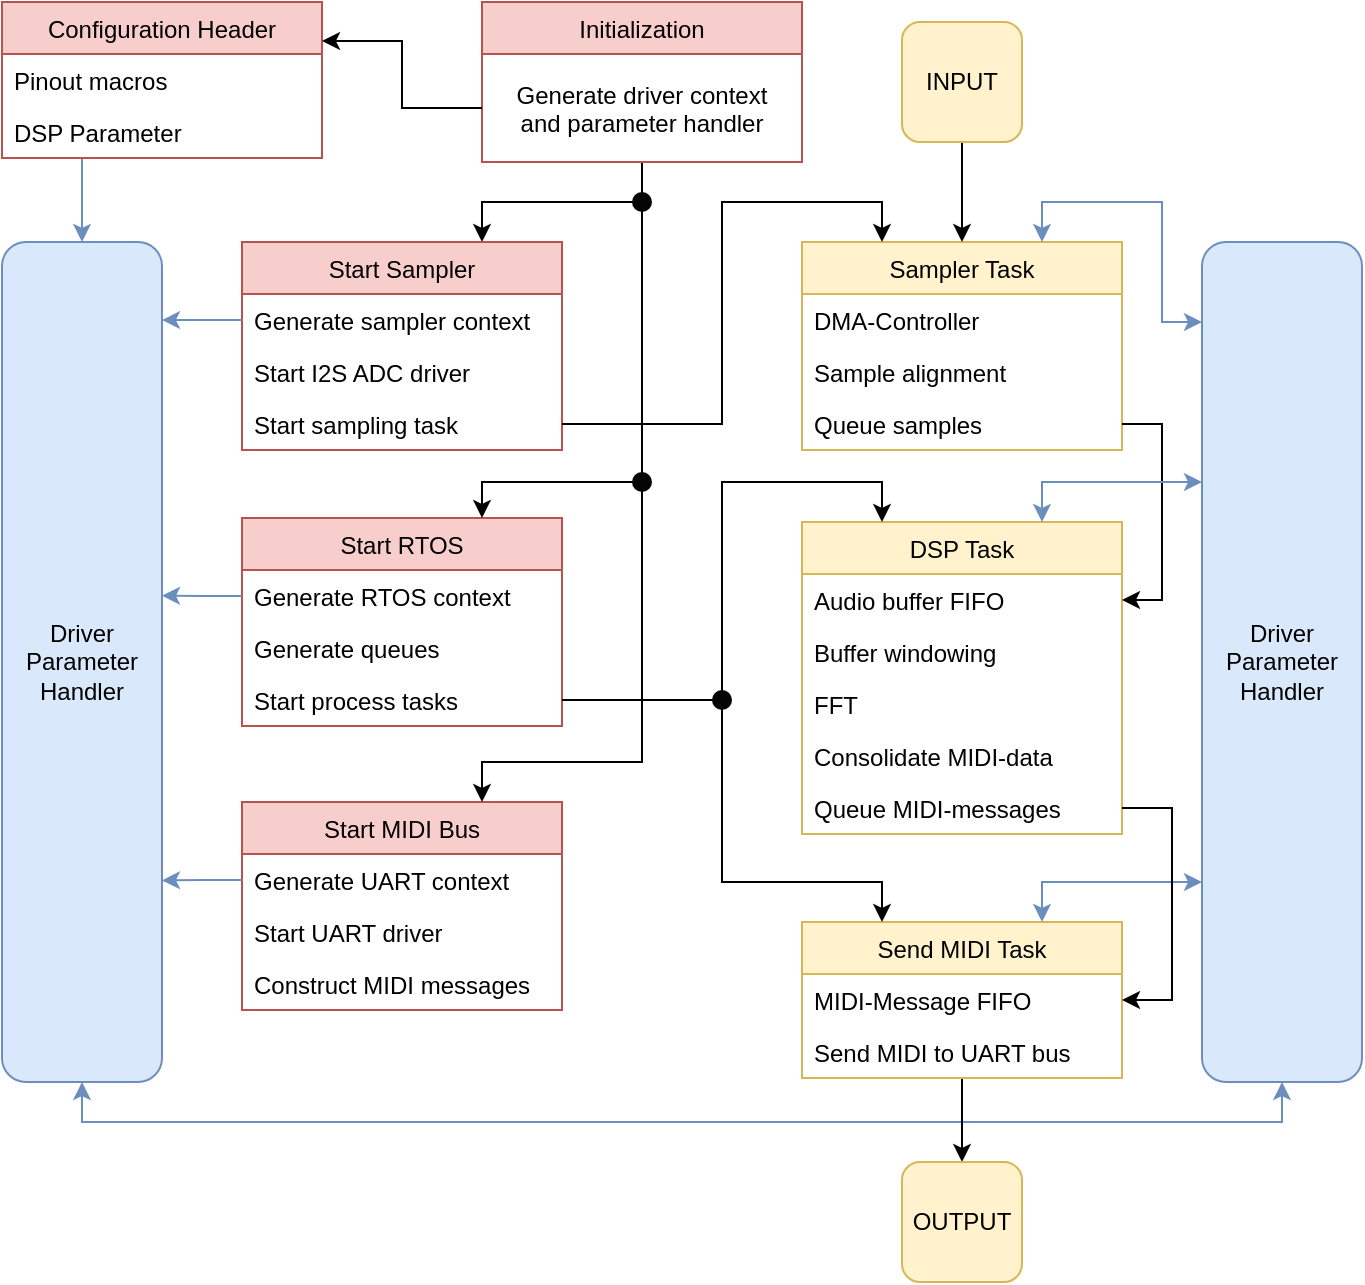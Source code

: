 <mxfile version="16.1.2" type="device"><diagram id="5DNVmdej--f1iPxfe7JB" name="Page-1"><mxGraphModel dx="907" dy="843" grid="1" gridSize="10" guides="1" tooltips="1" connect="1" arrows="1" fold="1" page="1" pageScale="1" pageWidth="1169" pageHeight="827" math="0" shadow="0"><root><mxCell id="0"/><mxCell id="1" parent="0"/><mxCell id="0iVhf84i8YpMbponydFF-29" value="Start RTOS" style="swimlane;fontStyle=0;childLayout=stackLayout;horizontal=1;startSize=26;fillColor=#f8cecc;horizontalStack=0;resizeParent=1;resizeParentMax=0;resizeLast=0;collapsible=1;marginBottom=0;strokeColor=#b85450;" parent="1" vertex="1"><mxGeometry x="360" y="298" width="160" height="104" as="geometry"/></mxCell><mxCell id="0iVhf84i8YpMbponydFF-76" value="Generate RTOS context" style="text;strokeColor=none;fillColor=none;align=left;verticalAlign=top;spacingLeft=4;spacingRight=4;overflow=hidden;rotatable=0;points=[[0,0.5],[1,0.5]];portConstraint=eastwest;" parent="0iVhf84i8YpMbponydFF-29" vertex="1"><mxGeometry y="26" width="160" height="26" as="geometry"/></mxCell><mxCell id="0iVhf84i8YpMbponydFF-30" value="Generate queues" style="text;strokeColor=none;fillColor=none;align=left;verticalAlign=top;spacingLeft=4;spacingRight=4;overflow=hidden;rotatable=0;points=[[0,0.5],[1,0.5]];portConstraint=eastwest;" parent="0iVhf84i8YpMbponydFF-29" vertex="1"><mxGeometry y="52" width="160" height="26" as="geometry"/></mxCell><mxCell id="0iVhf84i8YpMbponydFF-31" value="Start process tasks" style="text;strokeColor=none;fillColor=none;align=left;verticalAlign=top;spacingLeft=4;spacingRight=4;overflow=hidden;rotatable=0;points=[[0,0.5],[1,0.5]];portConstraint=eastwest;" parent="0iVhf84i8YpMbponydFF-29" vertex="1"><mxGeometry y="78" width="160" height="26" as="geometry"/></mxCell><mxCell id="0iVhf84i8YpMbponydFF-33" value="Start MIDI Bus" style="swimlane;fontStyle=0;childLayout=stackLayout;horizontal=1;startSize=26;fillColor=#f8cecc;horizontalStack=0;resizeParent=1;resizeParentMax=0;resizeLast=0;collapsible=1;marginBottom=0;strokeColor=#b85450;" parent="1" vertex="1"><mxGeometry x="360" y="440" width="160" height="104" as="geometry"/></mxCell><mxCell id="0iVhf84i8YpMbponydFF-34" value="Generate UART context" style="text;strokeColor=none;fillColor=none;align=left;verticalAlign=top;spacingLeft=4;spacingRight=4;overflow=hidden;rotatable=0;points=[[0,0.5],[1,0.5]];portConstraint=eastwest;" parent="0iVhf84i8YpMbponydFF-33" vertex="1"><mxGeometry y="26" width="160" height="26" as="geometry"/></mxCell><mxCell id="0iVhf84i8YpMbponydFF-35" value="Start UART driver" style="text;strokeColor=none;fillColor=none;align=left;verticalAlign=top;spacingLeft=4;spacingRight=4;overflow=hidden;rotatable=0;points=[[0,0.5],[1,0.5]];portConstraint=eastwest;" parent="0iVhf84i8YpMbponydFF-33" vertex="1"><mxGeometry y="52" width="160" height="26" as="geometry"/></mxCell><mxCell id="0iVhf84i8YpMbponydFF-36" value="Construct MIDI messages" style="text;strokeColor=none;fillColor=none;align=left;verticalAlign=top;spacingLeft=4;spacingRight=4;overflow=hidden;rotatable=0;points=[[0,0.5],[1,0.5]];portConstraint=eastwest;" parent="0iVhf84i8YpMbponydFF-33" vertex="1"><mxGeometry y="78" width="160" height="26" as="geometry"/></mxCell><mxCell id="0iVhf84i8YpMbponydFF-174" style="edgeStyle=orthogonalEdgeStyle;rounded=0;orthogonalLoop=1;jettySize=auto;html=1;exitX=0.5;exitY=1;exitDx=0;exitDy=0;entryX=0.75;entryY=0;entryDx=0;entryDy=0;fontColor=default;" parent="1" source="0iVhf84i8YpMbponydFF-37" target="0iVhf84i8YpMbponydFF-55" edge="1"><mxGeometry relative="1" as="geometry"/></mxCell><mxCell id="0iVhf84i8YpMbponydFF-176" style="edgeStyle=orthogonalEdgeStyle;rounded=0;orthogonalLoop=1;jettySize=auto;html=1;exitX=0.5;exitY=1;exitDx=0;exitDy=0;entryX=0.75;entryY=0;entryDx=0;entryDy=0;fontColor=default;" parent="1" source="0iVhf84i8YpMbponydFF-37" target="0iVhf84i8YpMbponydFF-29" edge="1"><mxGeometry relative="1" as="geometry"><Array as="points"><mxPoint x="560" y="280"/><mxPoint x="480" y="280"/></Array></mxGeometry></mxCell><mxCell id="0iVhf84i8YpMbponydFF-177" style="edgeStyle=orthogonalEdgeStyle;rounded=0;orthogonalLoop=1;jettySize=auto;html=1;entryX=0.75;entryY=0;entryDx=0;entryDy=0;fontColor=default;" parent="1" source="0iVhf84i8YpMbponydFF-37" target="0iVhf84i8YpMbponydFF-33" edge="1"><mxGeometry relative="1" as="geometry"><Array as="points"><mxPoint x="560" y="420"/><mxPoint x="480" y="420"/></Array></mxGeometry></mxCell><mxCell id="0iVhf84i8YpMbponydFF-37" value="Initialization" style="swimlane;fontStyle=0;childLayout=stackLayout;horizontal=1;startSize=26;fillColor=#f8cecc;horizontalStack=0;resizeParent=1;resizeParentMax=0;resizeLast=0;collapsible=1;marginBottom=0;strokeColor=#b85450;" parent="1" vertex="1"><mxGeometry x="480" y="40" width="160" height="80" as="geometry"/></mxCell><mxCell id="0iVhf84i8YpMbponydFF-38" value="Generate driver context&#10;and parameter handler" style="text;strokeColor=none;fillColor=none;align=center;verticalAlign=middle;spacingLeft=4;spacingRight=4;overflow=hidden;rotatable=0;points=[[0,0.5],[1,0.5]];portConstraint=eastwest;" parent="0iVhf84i8YpMbponydFF-37" vertex="1"><mxGeometry y="26" width="160" height="54" as="geometry"/></mxCell><mxCell id="0iVhf84i8YpMbponydFF-141" style="edgeStyle=orthogonalEdgeStyle;rounded=0;orthogonalLoop=1;jettySize=auto;html=1;exitX=0.25;exitY=1;exitDx=0;exitDy=0;entryX=0.5;entryY=0;entryDx=0;entryDy=0;fillColor=#dae8fc;strokeColor=#6c8ebf;" parent="1" source="0iVhf84i8YpMbponydFF-41" target="0iVhf84i8YpMbponydFF-49" edge="1"><mxGeometry relative="1" as="geometry"/></mxCell><mxCell id="0iVhf84i8YpMbponydFF-41" value="Configuration Header" style="swimlane;fontStyle=0;childLayout=stackLayout;horizontal=1;startSize=26;fillColor=#f8cecc;horizontalStack=0;resizeParent=1;resizeParentMax=0;resizeLast=0;collapsible=1;marginBottom=0;strokeColor=#b85450;" parent="1" vertex="1"><mxGeometry x="240" y="40" width="160" height="78" as="geometry"/></mxCell><mxCell id="0iVhf84i8YpMbponydFF-42" value="Pinout macros" style="text;strokeColor=none;fillColor=none;align=left;verticalAlign=top;spacingLeft=4;spacingRight=4;overflow=hidden;rotatable=0;points=[[0,0.5],[1,0.5]];portConstraint=eastwest;" parent="0iVhf84i8YpMbponydFF-41" vertex="1"><mxGeometry y="26" width="160" height="26" as="geometry"/></mxCell><mxCell id="0iVhf84i8YpMbponydFF-43" value="DSP Parameter" style="text;strokeColor=none;fillColor=none;align=left;verticalAlign=top;spacingLeft=4;spacingRight=4;overflow=hidden;rotatable=0;points=[[0,0.5],[1,0.5]];portConstraint=eastwest;" parent="0iVhf84i8YpMbponydFF-41" vertex="1"><mxGeometry y="52" width="160" height="26" as="geometry"/></mxCell><mxCell id="0iVhf84i8YpMbponydFF-132" style="edgeStyle=orthogonalEdgeStyle;rounded=0;orthogonalLoop=1;jettySize=auto;html=1;exitX=0.5;exitY=1;exitDx=0;exitDy=0;entryX=0.5;entryY=1;entryDx=0;entryDy=0;fillColor=#dae8fc;strokeColor=#6c8ebf;startArrow=classic;startFill=1;" parent="1" source="0iVhf84i8YpMbponydFF-49" target="0iVhf84i8YpMbponydFF-131" edge="1"><mxGeometry relative="1" as="geometry"><Array as="points"><mxPoint x="280" y="600"/><mxPoint x="880" y="600"/></Array></mxGeometry></mxCell><mxCell id="0iVhf84i8YpMbponydFF-49" value="Driver&lt;br&gt;Parameter&lt;br&gt;Handler" style="rounded=1;whiteSpace=wrap;html=1;fillColor=#dae8fc;strokeColor=#6c8ebf;" parent="1" vertex="1"><mxGeometry x="240" y="160" width="80" height="420" as="geometry"/></mxCell><mxCell id="0iVhf84i8YpMbponydFF-55" value="Start Sampler" style="swimlane;fontStyle=0;childLayout=stackLayout;horizontal=1;startSize=26;fillColor=#f8cecc;horizontalStack=0;resizeParent=1;resizeParentMax=0;resizeLast=0;collapsible=1;marginBottom=0;strokeColor=#b85450;" parent="1" vertex="1"><mxGeometry x="360" y="160" width="160" height="104" as="geometry"><mxRectangle x="580" y="410" width="110" height="26" as="alternateBounds"/></mxGeometry></mxCell><mxCell id="0iVhf84i8YpMbponydFF-77" value="Generate sampler context" style="text;strokeColor=none;fillColor=none;align=left;verticalAlign=top;spacingLeft=4;spacingRight=4;overflow=hidden;rotatable=0;points=[[0,0.5],[1,0.5]];portConstraint=eastwest;" parent="0iVhf84i8YpMbponydFF-55" vertex="1"><mxGeometry y="26" width="160" height="26" as="geometry"/></mxCell><mxCell id="0iVhf84i8YpMbponydFF-56" value="Start I2S ADC driver" style="text;strokeColor=none;fillColor=none;align=left;verticalAlign=top;spacingLeft=4;spacingRight=4;overflow=hidden;rotatable=0;points=[[0,0.5],[1,0.5]];portConstraint=eastwest;" parent="0iVhf84i8YpMbponydFF-55" vertex="1"><mxGeometry y="52" width="160" height="26" as="geometry"/></mxCell><mxCell id="0iVhf84i8YpMbponydFF-78" value="Start sampling task" style="text;strokeColor=none;fillColor=none;align=left;verticalAlign=top;spacingLeft=4;spacingRight=4;overflow=hidden;rotatable=0;points=[[0,0.5],[1,0.5]];portConstraint=eastwest;" parent="0iVhf84i8YpMbponydFF-55" vertex="1"><mxGeometry y="78" width="160" height="26" as="geometry"/></mxCell><mxCell id="0iVhf84i8YpMbponydFF-100" value="DSP Task" style="swimlane;fontStyle=0;childLayout=stackLayout;horizontal=1;startSize=26;fillColor=#fff2cc;horizontalStack=0;resizeParent=1;resizeParentMax=0;resizeLast=0;collapsible=1;marginBottom=0;strokeColor=#d6b656;" parent="1" vertex="1"><mxGeometry x="640" y="300" width="160" height="156" as="geometry"/></mxCell><mxCell id="0iVhf84i8YpMbponydFF-101" value="Audio buffer FIFO" style="text;strokeColor=none;fillColor=none;align=left;verticalAlign=top;spacingLeft=4;spacingRight=4;overflow=hidden;rotatable=0;points=[[0,0.5],[1,0.5]];portConstraint=eastwest;" parent="0iVhf84i8YpMbponydFF-100" vertex="1"><mxGeometry y="26" width="160" height="26" as="geometry"/></mxCell><mxCell id="0iVhf84i8YpMbponydFF-102" value="Buffer windowing" style="text;strokeColor=none;fillColor=none;align=left;verticalAlign=top;spacingLeft=4;spacingRight=4;overflow=hidden;rotatable=0;points=[[0,0.5],[1,0.5]];portConstraint=eastwest;" parent="0iVhf84i8YpMbponydFF-100" vertex="1"><mxGeometry y="52" width="160" height="26" as="geometry"/></mxCell><mxCell id="0iVhf84i8YpMbponydFF-116" value="FFT" style="text;strokeColor=none;fillColor=none;align=left;verticalAlign=top;spacingLeft=4;spacingRight=4;overflow=hidden;rotatable=0;points=[[0,0.5],[1,0.5]];portConstraint=eastwest;" parent="0iVhf84i8YpMbponydFF-100" vertex="1"><mxGeometry y="78" width="160" height="26" as="geometry"/></mxCell><mxCell id="0iVhf84i8YpMbponydFF-127" value="Consolidate MIDI-data" style="text;strokeColor=none;fillColor=none;align=left;verticalAlign=top;spacingLeft=4;spacingRight=4;overflow=hidden;rotatable=0;points=[[0,0.5],[1,0.5]];portConstraint=eastwest;" parent="0iVhf84i8YpMbponydFF-100" vertex="1"><mxGeometry y="104" width="160" height="26" as="geometry"/></mxCell><mxCell id="0iVhf84i8YpMbponydFF-103" value="Queue MIDI-messages" style="text;strokeColor=none;fillColor=none;align=left;verticalAlign=top;spacingLeft=4;spacingRight=4;overflow=hidden;rotatable=0;points=[[0,0.5],[1,0.5]];portConstraint=eastwest;" parent="0iVhf84i8YpMbponydFF-100" vertex="1"><mxGeometry y="130" width="160" height="26" as="geometry"/></mxCell><mxCell id="0iVhf84i8YpMbponydFF-155" style="edgeStyle=orthogonalEdgeStyle;rounded=0;orthogonalLoop=1;jettySize=auto;html=1;entryX=0.5;entryY=0;entryDx=0;entryDy=0;fontColor=default;" parent="1" source="0iVhf84i8YpMbponydFF-104" target="0iVhf84i8YpMbponydFF-154" edge="1"><mxGeometry relative="1" as="geometry"/></mxCell><mxCell id="0iVhf84i8YpMbponydFF-178" style="edgeStyle=orthogonalEdgeStyle;rounded=0;orthogonalLoop=1;jettySize=auto;html=1;exitX=0.75;exitY=0;exitDx=0;exitDy=0;entryX=0;entryY=0.762;entryDx=0;entryDy=0;entryPerimeter=0;fontColor=default;startArrow=classic;startFill=1;fillColor=#dae8fc;strokeColor=#6c8ebf;" parent="1" source="0iVhf84i8YpMbponydFF-104" target="0iVhf84i8YpMbponydFF-131" edge="1"><mxGeometry relative="1" as="geometry"/></mxCell><mxCell id="0iVhf84i8YpMbponydFF-104" value="Send MIDI Task" style="swimlane;fontStyle=0;childLayout=stackLayout;horizontal=1;startSize=26;fillColor=#fff2cc;horizontalStack=0;resizeParent=1;resizeParentMax=0;resizeLast=0;collapsible=1;marginBottom=0;strokeColor=#d6b656;" parent="1" vertex="1"><mxGeometry x="640" y="500" width="160" height="78" as="geometry"/></mxCell><mxCell id="0iVhf84i8YpMbponydFF-105" value="MIDI-Message FIFO" style="text;strokeColor=none;fillColor=none;align=left;verticalAlign=top;spacingLeft=4;spacingRight=4;overflow=hidden;rotatable=0;points=[[0,0.5],[1,0.5]];portConstraint=eastwest;" parent="0iVhf84i8YpMbponydFF-104" vertex="1"><mxGeometry y="26" width="160" height="26" as="geometry"/></mxCell><mxCell id="0iVhf84i8YpMbponydFF-106" value="Send MIDI to UART bus" style="text;strokeColor=none;fillColor=none;align=left;verticalAlign=top;spacingLeft=4;spacingRight=4;overflow=hidden;rotatable=0;points=[[0,0.5],[1,0.5]];portConstraint=eastwest;" parent="0iVhf84i8YpMbponydFF-104" vertex="1"><mxGeometry y="52" width="160" height="26" as="geometry"/></mxCell><mxCell id="0iVhf84i8YpMbponydFF-108" value="Sampler Task" style="swimlane;fontStyle=0;childLayout=stackLayout;horizontal=1;startSize=26;fillColor=#fff2cc;horizontalStack=0;resizeParent=1;resizeParentMax=0;resizeLast=0;collapsible=1;marginBottom=0;strokeColor=#d6b656;" parent="1" vertex="1"><mxGeometry x="640" y="160" width="160" height="104" as="geometry"/></mxCell><mxCell id="0iVhf84i8YpMbponydFF-109" value="DMA-Controller" style="text;strokeColor=none;fillColor=none;align=left;verticalAlign=top;spacingLeft=4;spacingRight=4;overflow=hidden;rotatable=0;points=[[0,0.5],[1,0.5]];portConstraint=eastwest;" parent="0iVhf84i8YpMbponydFF-108" vertex="1"><mxGeometry y="26" width="160" height="26" as="geometry"/></mxCell><mxCell id="0iVhf84i8YpMbponydFF-129" value="Sample alignment" style="text;strokeColor=none;fillColor=none;align=left;verticalAlign=top;spacingLeft=4;spacingRight=4;overflow=hidden;rotatable=0;points=[[0,0.5],[1,0.5]];portConstraint=eastwest;" parent="0iVhf84i8YpMbponydFF-108" vertex="1"><mxGeometry y="52" width="160" height="26" as="geometry"/></mxCell><mxCell id="0iVhf84i8YpMbponydFF-114" value="Queue samples" style="text;strokeColor=none;fillColor=none;align=left;verticalAlign=top;spacingLeft=4;spacingRight=4;overflow=hidden;rotatable=0;points=[[0,0.5],[1,0.5]];portConstraint=eastwest;" parent="0iVhf84i8YpMbponydFF-108" vertex="1"><mxGeometry y="78" width="160" height="26" as="geometry"/></mxCell><mxCell id="0iVhf84i8YpMbponydFF-115" style="edgeStyle=orthogonalEdgeStyle;rounded=0;orthogonalLoop=1;jettySize=auto;html=1;exitX=1;exitY=0.5;exitDx=0;exitDy=0;entryX=1;entryY=0.5;entryDx=0;entryDy=0;" parent="1" source="0iVhf84i8YpMbponydFF-114" target="0iVhf84i8YpMbponydFF-101" edge="1"><mxGeometry relative="1" as="geometry"/></mxCell><mxCell id="0iVhf84i8YpMbponydFF-118" style="edgeStyle=orthogonalEdgeStyle;rounded=0;orthogonalLoop=1;jettySize=auto;html=1;exitX=0;exitY=0.5;exitDx=0;exitDy=0;entryX=1;entryY=0.25;entryDx=0;entryDy=0;" parent="1" source="0iVhf84i8YpMbponydFF-38" target="0iVhf84i8YpMbponydFF-41" edge="1"><mxGeometry relative="1" as="geometry"/></mxCell><mxCell id="0iVhf84i8YpMbponydFF-121" style="edgeStyle=orthogonalEdgeStyle;rounded=0;orthogonalLoop=1;jettySize=auto;html=1;entryX=0.25;entryY=0;entryDx=0;entryDy=0;" parent="1" source="0iVhf84i8YpMbponydFF-78" target="0iVhf84i8YpMbponydFF-108" edge="1"><mxGeometry relative="1" as="geometry"><Array as="points"><mxPoint x="600" y="251"/><mxPoint x="600" y="140"/><mxPoint x="680" y="140"/></Array></mxGeometry></mxCell><mxCell id="0iVhf84i8YpMbponydFF-122" style="edgeStyle=orthogonalEdgeStyle;rounded=0;orthogonalLoop=1;jettySize=auto;html=1;entryX=0.25;entryY=0;entryDx=0;entryDy=0;" parent="1" source="0iVhf84i8YpMbponydFF-31" target="0iVhf84i8YpMbponydFF-100" edge="1"><mxGeometry relative="1" as="geometry"><mxPoint x="720" y="280" as="targetPoint"/><Array as="points"><mxPoint x="600" y="389"/><mxPoint x="600" y="280"/><mxPoint x="680" y="280"/></Array></mxGeometry></mxCell><mxCell id="0iVhf84i8YpMbponydFF-123" style="edgeStyle=orthogonalEdgeStyle;rounded=0;orthogonalLoop=1;jettySize=auto;html=1;entryX=0.25;entryY=0;entryDx=0;entryDy=0;" parent="1" source="0iVhf84i8YpMbponydFF-31" target="0iVhf84i8YpMbponydFF-104" edge="1"><mxGeometry relative="1" as="geometry"><Array as="points"><mxPoint x="600" y="389"/><mxPoint x="600" y="480"/><mxPoint x="680" y="480"/></Array></mxGeometry></mxCell><mxCell id="0iVhf84i8YpMbponydFF-124" value="" style="shape=ellipse;fillColor=#050505;strokeColor=none;html=1;sketch=0;" parent="1" vertex="1"><mxGeometry x="595" y="384" width="10" height="10" as="geometry"/></mxCell><mxCell id="0iVhf84i8YpMbponydFF-125" value="" style="shape=ellipse;fillColor=#050505;strokeColor=none;html=1;sketch=0;" parent="1" vertex="1"><mxGeometry x="555" y="275" width="10" height="10" as="geometry"/></mxCell><mxCell id="0iVhf84i8YpMbponydFF-126" value="" style="shape=ellipse;fillColor=#050505;strokeColor=none;html=1;sketch=0;" parent="1" vertex="1"><mxGeometry x="555" y="135" width="10" height="10" as="geometry"/></mxCell><mxCell id="0iVhf84i8YpMbponydFF-128" style="edgeStyle=orthogonalEdgeStyle;rounded=0;orthogonalLoop=1;jettySize=auto;html=1;entryX=1;entryY=0.5;entryDx=0;entryDy=0;exitX=1;exitY=0.5;exitDx=0;exitDy=0;" parent="1" source="0iVhf84i8YpMbponydFF-103" target="0iVhf84i8YpMbponydFF-105" edge="1"><mxGeometry relative="1" as="geometry"><Array as="points"><mxPoint x="825" y="443"/><mxPoint x="825" y="539"/></Array></mxGeometry></mxCell><mxCell id="0iVhf84i8YpMbponydFF-144" style="edgeStyle=orthogonalEdgeStyle;rounded=0;orthogonalLoop=1;jettySize=auto;html=1;entryX=0.75;entryY=0;entryDx=0;entryDy=0;fillColor=#dae8fc;strokeColor=#6c8ebf;startArrow=classic;startFill=1;" parent="1" source="0iVhf84i8YpMbponydFF-131" target="0iVhf84i8YpMbponydFF-108" edge="1"><mxGeometry relative="1" as="geometry"><Array as="points"><mxPoint x="820" y="200"/><mxPoint x="820" y="140"/><mxPoint x="760" y="140"/></Array></mxGeometry></mxCell><mxCell id="0iVhf84i8YpMbponydFF-145" style="edgeStyle=orthogonalEdgeStyle;rounded=0;orthogonalLoop=1;jettySize=auto;html=1;entryX=0.75;entryY=0;entryDx=0;entryDy=0;fillColor=#dae8fc;strokeColor=#6c8ebf;startArrow=classic;startFill=1;" parent="1" source="0iVhf84i8YpMbponydFF-131" target="0iVhf84i8YpMbponydFF-100" edge="1"><mxGeometry relative="1" as="geometry"><mxPoint x="780" y="280" as="targetPoint"/><Array as="points"><mxPoint x="760" y="280"/></Array></mxGeometry></mxCell><mxCell id="0iVhf84i8YpMbponydFF-131" value="Driver&lt;br&gt;Parameter&lt;br&gt;Handler" style="rounded=1;whiteSpace=wrap;html=1;fillColor=#dae8fc;strokeColor=#6c8ebf;" parent="1" vertex="1"><mxGeometry x="840" y="160" width="80" height="420" as="geometry"/></mxCell><mxCell id="0iVhf84i8YpMbponydFF-165" style="edgeStyle=orthogonalEdgeStyle;rounded=0;orthogonalLoop=1;jettySize=auto;html=1;exitX=0.5;exitY=1;exitDx=0;exitDy=0;entryX=0.5;entryY=0;entryDx=0;entryDy=0;fontColor=default;" parent="1" source="0iVhf84i8YpMbponydFF-153" target="0iVhf84i8YpMbponydFF-108" edge="1"><mxGeometry relative="1" as="geometry"/></mxCell><mxCell id="0iVhf84i8YpMbponydFF-153" value="INPUT" style="rounded=1;whiteSpace=wrap;html=1;fillColor=#fff2cc;strokeColor=#d6b656;" parent="1" vertex="1"><mxGeometry x="690" y="50" width="60" height="60" as="geometry"/></mxCell><mxCell id="0iVhf84i8YpMbponydFF-154" value="OUTPUT" style="rounded=1;whiteSpace=wrap;html=1;fillColor=#fff2cc;strokeColor=#d6b656;" parent="1" vertex="1"><mxGeometry x="690" y="620" width="60" height="60" as="geometry"/></mxCell><mxCell id="0iVhf84i8YpMbponydFF-166" style="edgeStyle=orthogonalEdgeStyle;rounded=0;orthogonalLoop=1;jettySize=auto;html=1;entryX=1;entryY=0.093;entryDx=0;entryDy=0;entryPerimeter=0;fontColor=default;fillColor=#dae8fc;strokeColor=#6c8ebf;" parent="1" source="0iVhf84i8YpMbponydFF-77" target="0iVhf84i8YpMbponydFF-49" edge="1"><mxGeometry relative="1" as="geometry"/></mxCell><mxCell id="0iVhf84i8YpMbponydFF-167" style="edgeStyle=orthogonalEdgeStyle;rounded=0;orthogonalLoop=1;jettySize=auto;html=1;entryX=1;entryY=0.421;entryDx=0;entryDy=0;entryPerimeter=0;fontColor=default;fillColor=#dae8fc;strokeColor=#6c8ebf;" parent="1" source="0iVhf84i8YpMbponydFF-76" target="0iVhf84i8YpMbponydFF-49" edge="1"><mxGeometry relative="1" as="geometry"/></mxCell><mxCell id="0iVhf84i8YpMbponydFF-170" style="edgeStyle=orthogonalEdgeStyle;rounded=0;orthogonalLoop=1;jettySize=auto;html=1;entryX=1;entryY=0.76;entryDx=0;entryDy=0;entryPerimeter=0;fontColor=default;fillColor=#dae8fc;strokeColor=#6c8ebf;" parent="1" source="0iVhf84i8YpMbponydFF-34" target="0iVhf84i8YpMbponydFF-49" edge="1"><mxGeometry relative="1" as="geometry"/></mxCell></root></mxGraphModel></diagram></mxfile>